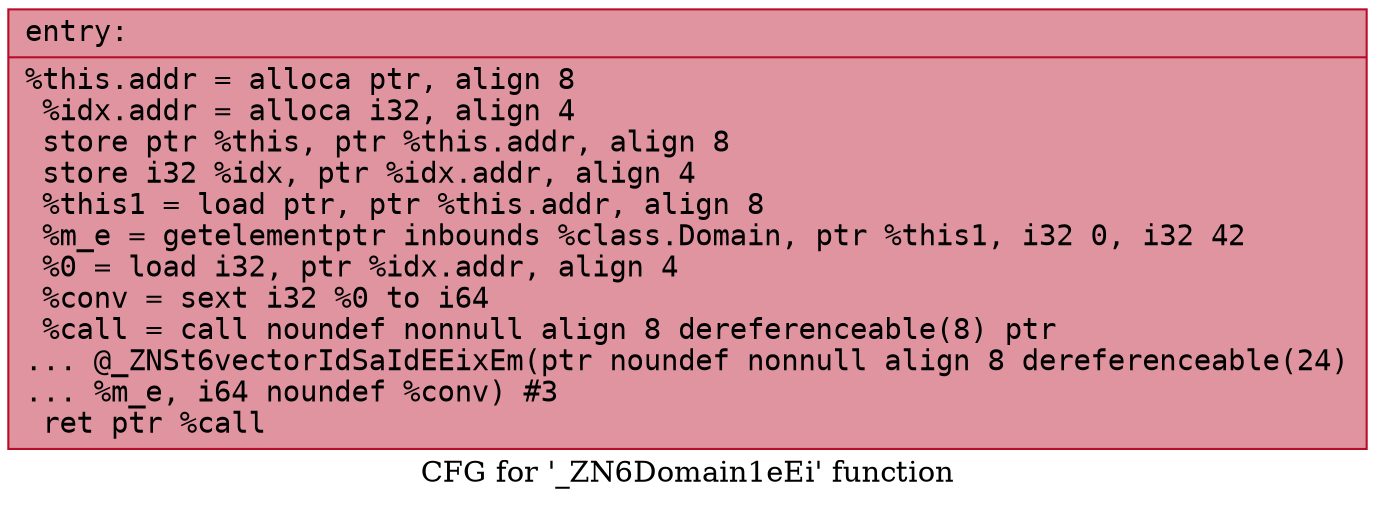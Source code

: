 digraph "CFG for '_ZN6Domain1eEi' function" {
	label="CFG for '_ZN6Domain1eEi' function";

	Node0x55ca701c9510 [shape=record,color="#b70d28ff", style=filled, fillcolor="#b70d2870" fontname="Courier",label="{entry:\l|  %this.addr = alloca ptr, align 8\l  %idx.addr = alloca i32, align 4\l  store ptr %this, ptr %this.addr, align 8\l  store i32 %idx, ptr %idx.addr, align 4\l  %this1 = load ptr, ptr %this.addr, align 8\l  %m_e = getelementptr inbounds %class.Domain, ptr %this1, i32 0, i32 42\l  %0 = load i32, ptr %idx.addr, align 4\l  %conv = sext i32 %0 to i64\l  %call = call noundef nonnull align 8 dereferenceable(8) ptr\l... @_ZNSt6vectorIdSaIdEEixEm(ptr noundef nonnull align 8 dereferenceable(24)\l... %m_e, i64 noundef %conv) #3\l  ret ptr %call\l}"];
}
